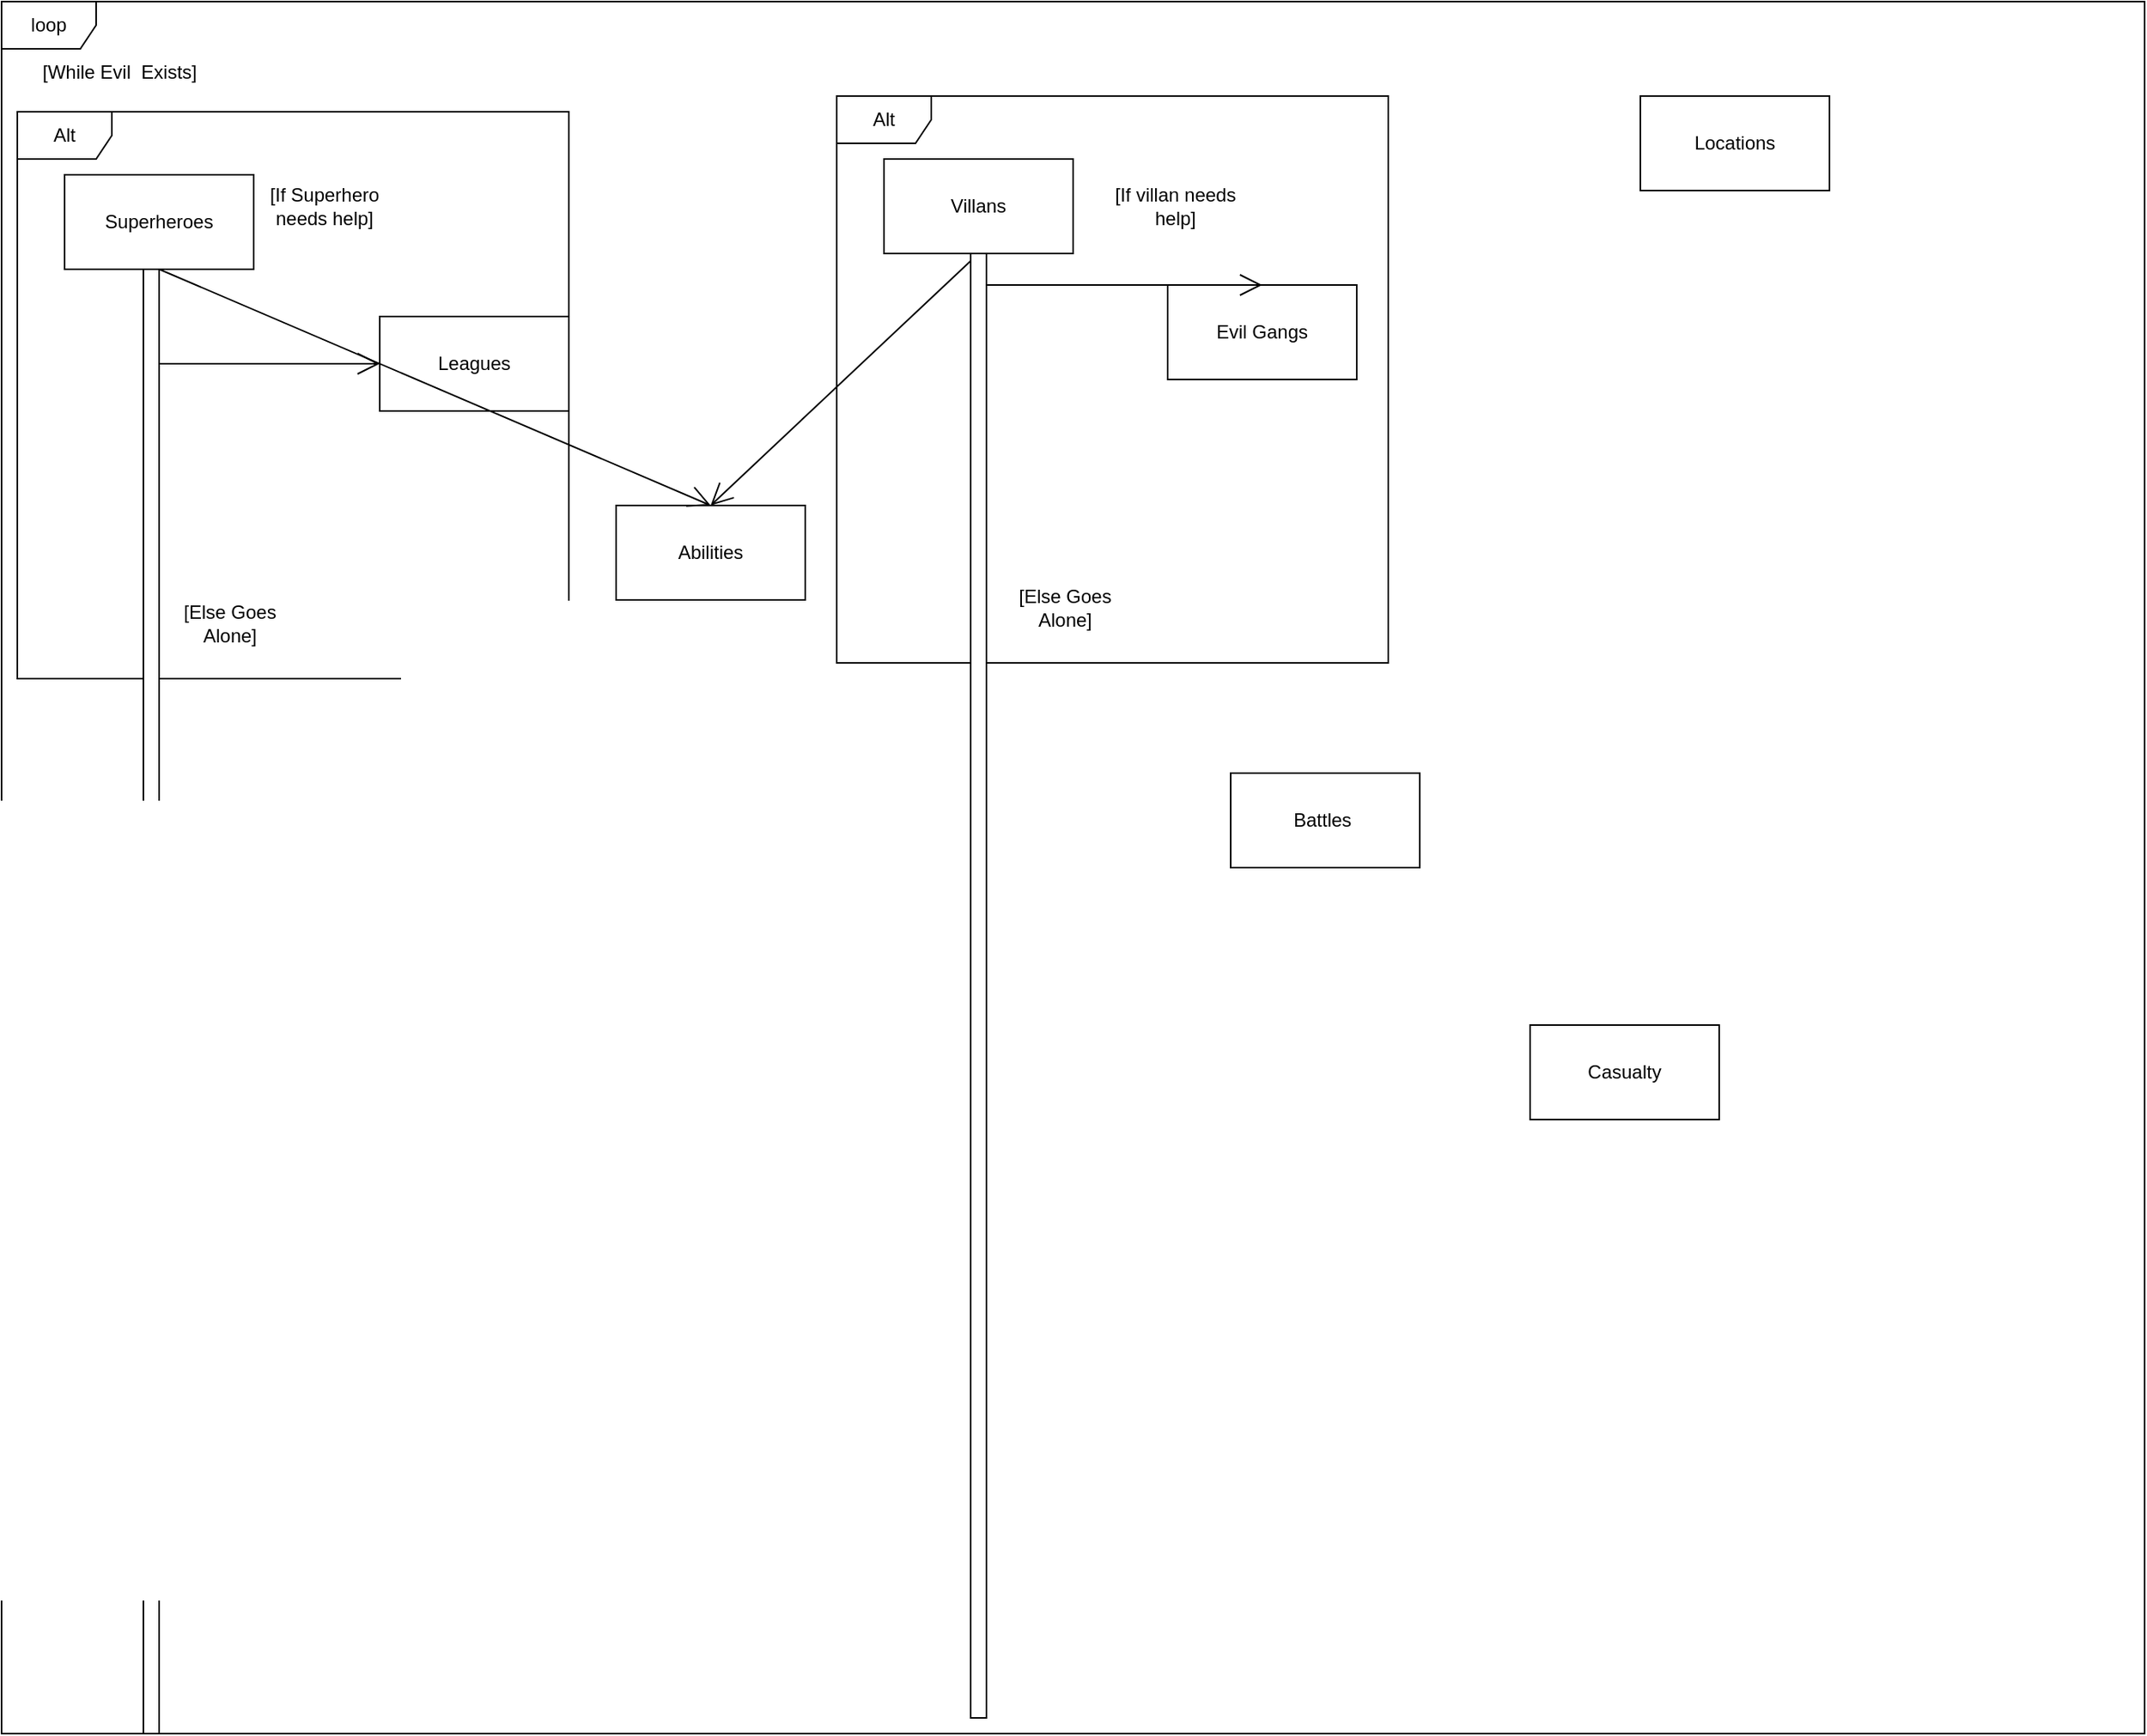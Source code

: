 <mxfile version="23.1.5" type="github">
  <diagram name="Page-1" id="2YBvvXClWsGukQMizWep">
    <mxGraphModel dx="1865" dy="1024" grid="1" gridSize="10" guides="1" tooltips="1" connect="1" arrows="1" fold="1" page="1" pageScale="1" pageWidth="850" pageHeight="1100" math="0" shadow="0">
      <root>
        <mxCell id="0" />
        <mxCell id="1" parent="0" />
        <mxCell id="EHbPiVE0iIhQVbmUUJc1-3" value="Superheroes" style="rounded=0;whiteSpace=wrap;html=1;" vertex="1" parent="1">
          <mxGeometry x="40" y="110" width="120" height="60" as="geometry" />
        </mxCell>
        <mxCell id="EHbPiVE0iIhQVbmUUJc1-8" value="Evil Gangs" style="rounded=0;whiteSpace=wrap;html=1;" vertex="1" parent="1">
          <mxGeometry x="740" y="180" width="120" height="60" as="geometry" />
        </mxCell>
        <mxCell id="EHbPiVE0iIhQVbmUUJc1-9" value="Abilities" style="rounded=0;whiteSpace=wrap;html=1;" vertex="1" parent="1">
          <mxGeometry x="390" y="320" width="120" height="60" as="geometry" />
        </mxCell>
        <mxCell id="EHbPiVE0iIhQVbmUUJc1-6" value="Locations" style="rounded=0;whiteSpace=wrap;html=1;" vertex="1" parent="1">
          <mxGeometry x="1040" y="60" width="120" height="60" as="geometry" />
        </mxCell>
        <mxCell id="EHbPiVE0iIhQVbmUUJc1-5" value="Battles&amp;nbsp;" style="rounded=0;whiteSpace=wrap;html=1;" vertex="1" parent="1">
          <mxGeometry x="780" y="490" width="120" height="60" as="geometry" />
        </mxCell>
        <mxCell id="EHbPiVE0iIhQVbmUUJc1-4" value="Villans" style="rounded=0;whiteSpace=wrap;html=1;" vertex="1" parent="1">
          <mxGeometry x="560" y="100" width="120" height="60" as="geometry" />
        </mxCell>
        <mxCell id="EHbPiVE0iIhQVbmUUJc1-7" value="Leagues" style="rounded=0;whiteSpace=wrap;html=1;" vertex="1" parent="1">
          <mxGeometry x="240" y="200" width="120" height="60" as="geometry" />
        </mxCell>
        <mxCell id="EHbPiVE0iIhQVbmUUJc1-10" value="Casualty" style="rounded=0;whiteSpace=wrap;html=1;" vertex="1" parent="1">
          <mxGeometry x="970" y="650" width="120" height="60" as="geometry" />
        </mxCell>
        <mxCell id="EHbPiVE0iIhQVbmUUJc1-17" value="loop" style="shape=umlFrame;whiteSpace=wrap;html=1;pointerEvents=0;" vertex="1" parent="1">
          <mxGeometry width="1360" height="1100" as="geometry" />
        </mxCell>
        <mxCell id="EHbPiVE0iIhQVbmUUJc1-18" value="" style="endArrow=open;endFill=1;endSize=12;html=1;rounded=0;entryX=0.5;entryY=0;entryDx=0;entryDy=0;exitX=0.5;exitY=1;exitDx=0;exitDy=0;" edge="1" parent="1" source="EHbPiVE0iIhQVbmUUJc1-3" target="EHbPiVE0iIhQVbmUUJc1-9">
          <mxGeometry width="160" relative="1" as="geometry">
            <mxPoint x="110" y="180" as="sourcePoint" />
            <mxPoint x="240" y="170" as="targetPoint" />
          </mxGeometry>
        </mxCell>
        <mxCell id="EHbPiVE0iIhQVbmUUJc1-24" value="" style="endArrow=open;endFill=1;endSize=12;html=1;rounded=0;exitX=0.5;exitY=1;exitDx=0;exitDy=0;entryX=0.5;entryY=0;entryDx=0;entryDy=0;" edge="1" parent="1" source="EHbPiVE0iIhQVbmUUJc1-4" target="EHbPiVE0iIhQVbmUUJc1-9">
          <mxGeometry width="160" relative="1" as="geometry">
            <mxPoint x="440" y="410" as="sourcePoint" />
            <mxPoint x="600" y="410" as="targetPoint" />
          </mxGeometry>
        </mxCell>
        <mxCell id="EHbPiVE0iIhQVbmUUJc1-25" value="" style="endArrow=open;endFill=1;endSize=12;html=1;rounded=0;entryX=0;entryY=0.5;entryDx=0;entryDy=0;" edge="1" parent="1" source="EHbPiVE0iIhQVbmUUJc1-29" target="EHbPiVE0iIhQVbmUUJc1-7">
          <mxGeometry width="160" relative="1" as="geometry">
            <mxPoint x="440" y="300" as="sourcePoint" />
            <mxPoint x="600" y="300" as="targetPoint" />
          </mxGeometry>
        </mxCell>
        <mxCell id="EHbPiVE0iIhQVbmUUJc1-26" value="" style="endArrow=open;endFill=1;endSize=12;html=1;rounded=0;entryX=0.5;entryY=0;entryDx=0;entryDy=0;" edge="1" parent="1" target="EHbPiVE0iIhQVbmUUJc1-8">
          <mxGeometry width="160" relative="1" as="geometry">
            <mxPoint x="625" y="180" as="sourcePoint" />
            <mxPoint x="760" y="350" as="targetPoint" />
          </mxGeometry>
        </mxCell>
        <mxCell id="EHbPiVE0iIhQVbmUUJc1-27" value="Alt" style="shape=umlFrame;whiteSpace=wrap;html=1;pointerEvents=0;" vertex="1" parent="1">
          <mxGeometry x="10" y="70" width="350" height="360" as="geometry" />
        </mxCell>
        <mxCell id="EHbPiVE0iIhQVbmUUJc1-29" value="" style="html=1;points=[[0,0,0,0,5],[0,1,0,0,-5],[1,0,0,0,5],[1,1,0,0,-5]];perimeter=orthogonalPerimeter;outlineConnect=0;targetShapes=umlLifeline;portConstraint=eastwest;newEdgeStyle={&quot;curved&quot;:0,&quot;rounded&quot;:0};" vertex="1" parent="1">
          <mxGeometry x="90" y="170" width="10" height="930" as="geometry" />
        </mxCell>
        <mxCell id="EHbPiVE0iIhQVbmUUJc1-30" value="[If Superhero needs help]" style="text;html=1;align=center;verticalAlign=middle;whiteSpace=wrap;rounded=0;" vertex="1" parent="1">
          <mxGeometry x="160" y="105" width="90" height="50" as="geometry" />
        </mxCell>
        <mxCell id="EHbPiVE0iIhQVbmUUJc1-32" value="[Else Goes Alone]" style="text;html=1;align=center;verticalAlign=middle;whiteSpace=wrap;rounded=0;" vertex="1" parent="1">
          <mxGeometry x="110" y="380" width="70" height="30" as="geometry" />
        </mxCell>
        <mxCell id="EHbPiVE0iIhQVbmUUJc1-36" value="Alt" style="shape=umlFrame;whiteSpace=wrap;html=1;pointerEvents=0;" vertex="1" parent="1">
          <mxGeometry x="530" y="60" width="350" height="360" as="geometry" />
        </mxCell>
        <mxCell id="EHbPiVE0iIhQVbmUUJc1-37" value="[If villan needs help]" style="text;html=1;align=center;verticalAlign=middle;whiteSpace=wrap;rounded=0;" vertex="1" parent="1">
          <mxGeometry x="700" y="105" width="90" height="50" as="geometry" />
        </mxCell>
        <mxCell id="EHbPiVE0iIhQVbmUUJc1-39" value="" style="html=1;points=[[0,0,0,0,5],[0,1,0,0,-5],[1,0,0,0,5],[1,1,0,0,-5]];perimeter=orthogonalPerimeter;outlineConnect=0;targetShapes=umlLifeline;portConstraint=eastwest;newEdgeStyle={&quot;curved&quot;:0,&quot;rounded&quot;:0};" vertex="1" parent="1">
          <mxGeometry x="615" y="160" width="10" height="930" as="geometry" />
        </mxCell>
        <mxCell id="EHbPiVE0iIhQVbmUUJc1-41" value="[While Evil&amp;nbsp; Exists]" style="text;html=1;align=center;verticalAlign=middle;whiteSpace=wrap;rounded=0;" vertex="1" parent="1">
          <mxGeometry x="20" y="30" width="110" height="30" as="geometry" />
        </mxCell>
        <mxCell id="EHbPiVE0iIhQVbmUUJc1-42" value="[Else Goes Alone]" style="text;html=1;align=center;verticalAlign=middle;whiteSpace=wrap;rounded=0;" vertex="1" parent="1">
          <mxGeometry x="640" y="370" width="70" height="30" as="geometry" />
        </mxCell>
      </root>
    </mxGraphModel>
  </diagram>
</mxfile>
